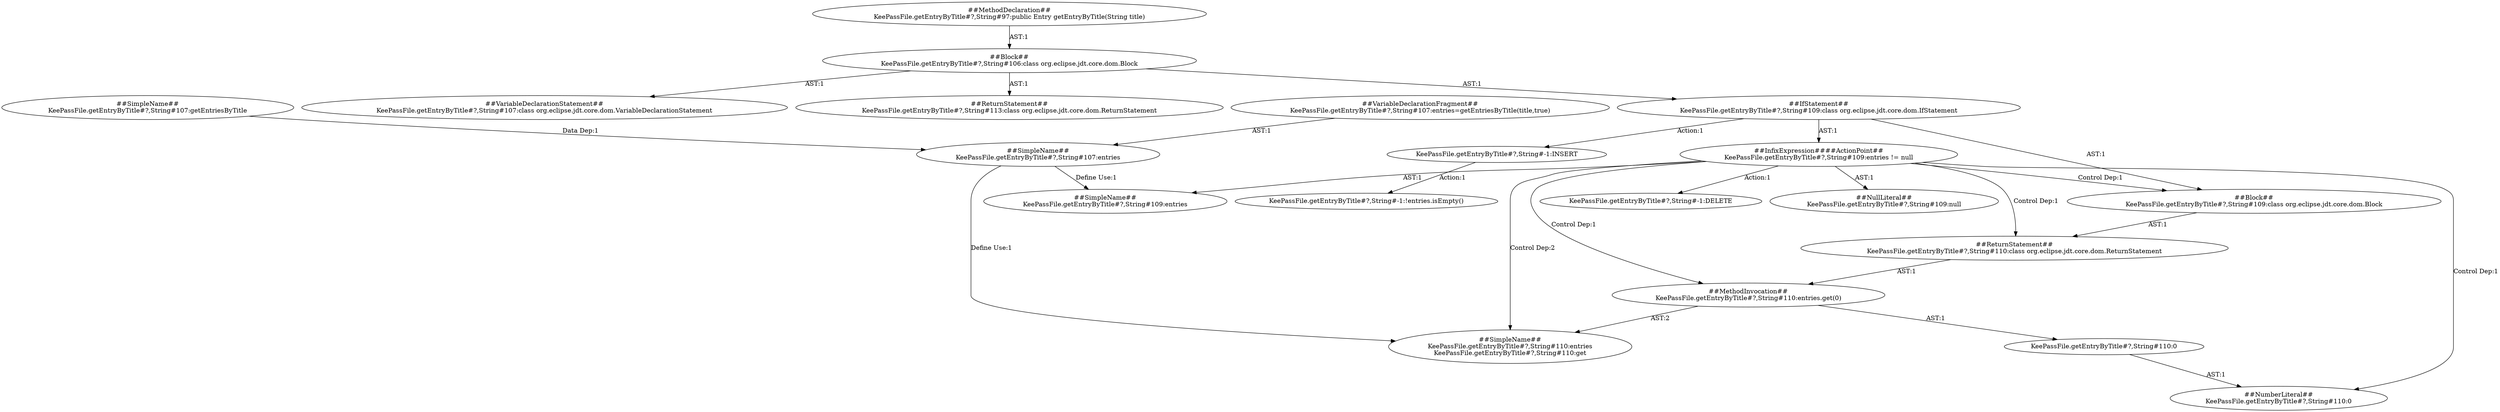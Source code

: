 digraph "Pattern" {
0 [label="##InfixExpression####ActionPoint##\nKeePassFile.getEntryByTitle#?,String#109:entries != null" shape=ellipse]
1 [label="##IfStatement##\nKeePassFile.getEntryByTitle#?,String#109:class org.eclipse.jdt.core.dom.IfStatement" shape=ellipse]
2 [label="##SimpleName##\nKeePassFile.getEntryByTitle#?,String#109:entries" shape=ellipse]
3 [label="##NullLiteral##\nKeePassFile.getEntryByTitle#?,String#109:null" shape=ellipse]
4 [label="##Block##\nKeePassFile.getEntryByTitle#?,String#109:class org.eclipse.jdt.core.dom.Block" shape=ellipse]
5 [label="##ReturnStatement##\nKeePassFile.getEntryByTitle#?,String#110:class org.eclipse.jdt.core.dom.ReturnStatement" shape=ellipse]
6 [label="##MethodInvocation##\nKeePassFile.getEntryByTitle#?,String#110:entries.get(0)" shape=ellipse]
7 [label="##SimpleName##\nKeePassFile.getEntryByTitle#?,String#110:entries\nKeePassFile.getEntryByTitle#?,String#110:get" shape=ellipse]
8 [label="##NumberLiteral##\nKeePassFile.getEntryByTitle#?,String#110:0" shape=ellipse]
9 [label="KeePassFile.getEntryByTitle#?,String#-1:DELETE" shape=ellipse]
10 [label="##Block##\nKeePassFile.getEntryByTitle#?,String#106:class org.eclipse.jdt.core.dom.Block" shape=ellipse]
11 [label="KeePassFile.getEntryByTitle#?,String#-1:INSERT" shape=ellipse]
12 [label="##MethodDeclaration##\nKeePassFile.getEntryByTitle#?,String#97:public Entry getEntryByTitle(String title)" shape=ellipse]
13 [label="##VariableDeclarationStatement##\nKeePassFile.getEntryByTitle#?,String#107:class org.eclipse.jdt.core.dom.VariableDeclarationStatement" shape=ellipse]
14 [label="##ReturnStatement##\nKeePassFile.getEntryByTitle#?,String#113:class org.eclipse.jdt.core.dom.ReturnStatement" shape=ellipse]
15 [label="KeePassFile.getEntryByTitle#?,String#-1:!entries.isEmpty()" shape=ellipse]
16 [label="##SimpleName##\nKeePassFile.getEntryByTitle#?,String#107:entries" shape=ellipse]
17 [label="##VariableDeclarationFragment##\nKeePassFile.getEntryByTitle#?,String#107:entries=getEntriesByTitle(title,true)" shape=ellipse]
18 [label="##SimpleName##\nKeePassFile.getEntryByTitle#?,String#107:getEntriesByTitle" shape=ellipse]
19 [label="KeePassFile.getEntryByTitle#?,String#110:0" shape=ellipse]
0 -> 2 [label="AST:1"];
0 -> 3 [label="AST:1"];
0 -> 4 [label="Control Dep:1"];
0 -> 5 [label="Control Dep:1"];
0 -> 6 [label="Control Dep:1"];
0 -> 7 [label="Control Dep:2"];
0 -> 8 [label="Control Dep:1"];
0 -> 9 [label="Action:1"];
1 -> 0 [label="AST:1"];
1 -> 4 [label="AST:1"];
1 -> 11 [label="Action:1"];
4 -> 5 [label="AST:1"];
5 -> 6 [label="AST:1"];
6 -> 7 [label="AST:2"];
6 -> 19 [label="AST:1"];
10 -> 1 [label="AST:1"];
10 -> 13 [label="AST:1"];
10 -> 14 [label="AST:1"];
11 -> 15 [label="Action:1"];
12 -> 10 [label="AST:1"];
16 -> 2 [label="Define Use:1"];
16 -> 7 [label="Define Use:1"];
17 -> 16 [label="AST:1"];
18 -> 16 [label="Data Dep:1"];
19 -> 8 [label="AST:1"];
}